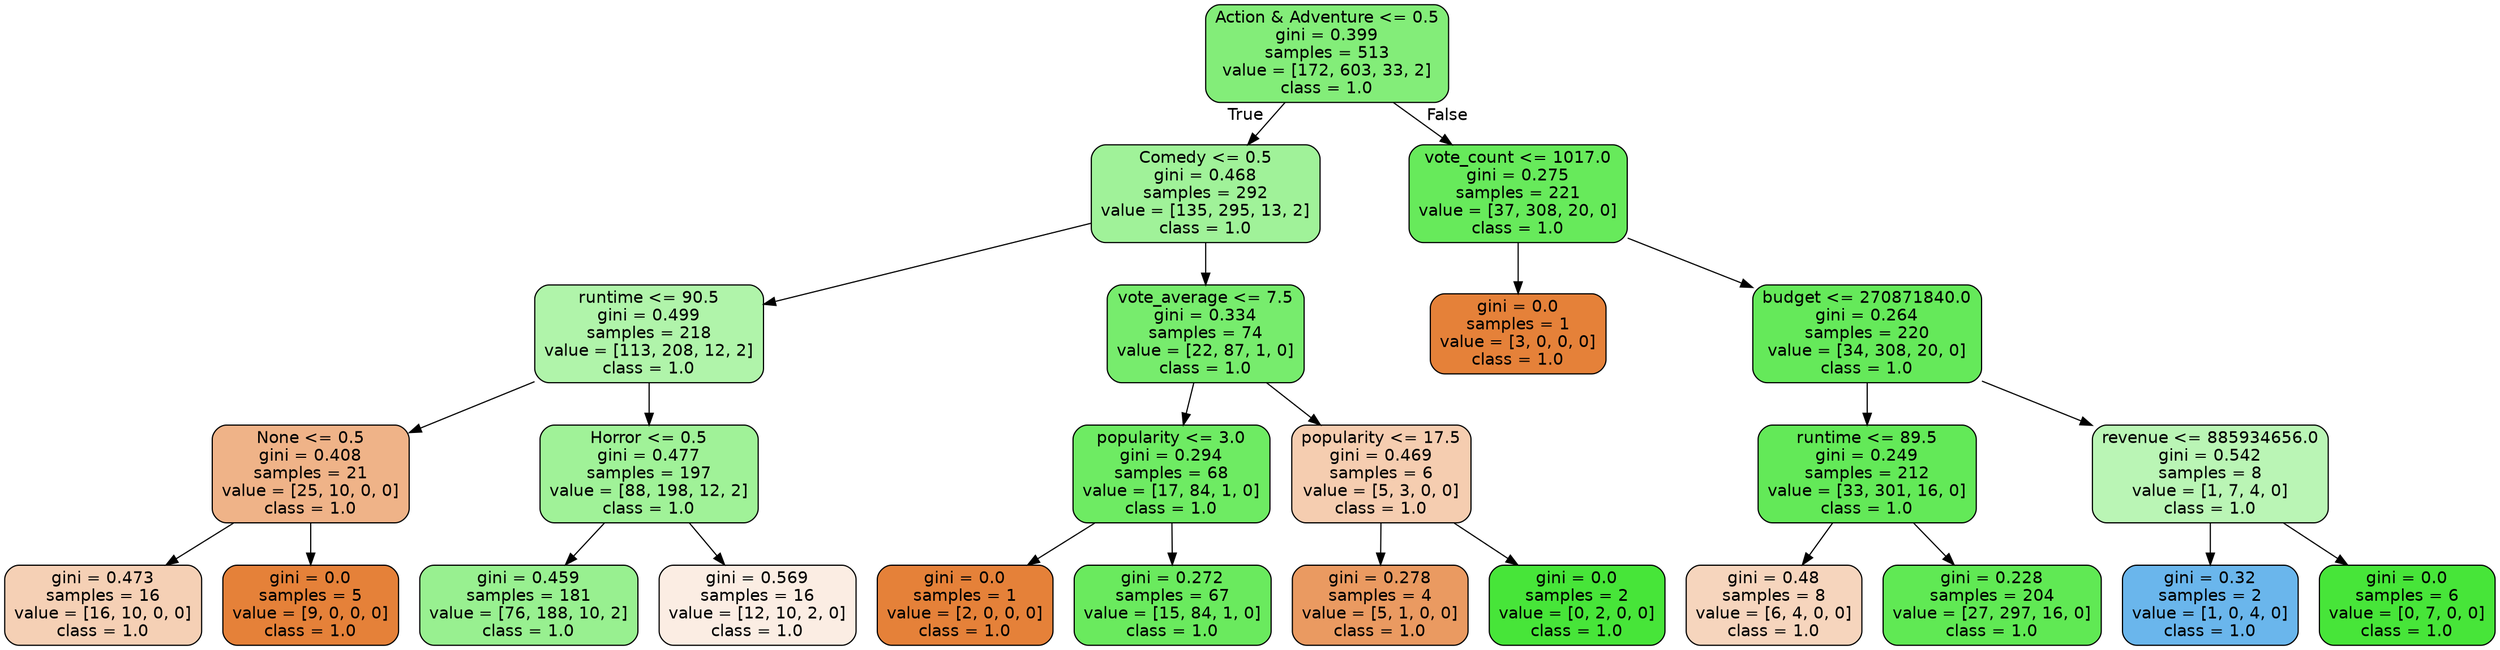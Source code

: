 digraph Tree {
node [shape=box, style="filled, rounded", color="black", fontname=helvetica] ;
edge [fontname=helvetica] ;
0 [label="Action & Adventure <= 0.5\ngini = 0.399\nsamples = 513\nvalue = [172, 603, 33, 2]\nclass = 1.0", fillcolor="#83ed79"] ;
1 [label="Comedy <= 0.5\ngini = 0.468\nsamples = 292\nvalue = [135, 295, 13, 2]\nclass = 1.0", fillcolor="#a0f299"] ;
0 -> 1 [labeldistance=2.5, labelangle=45, headlabel="True"] ;
2 [label="runtime <= 90.5\ngini = 0.499\nsamples = 218\nvalue = [113, 208, 12, 2]\nclass = 1.0", fillcolor="#b0f4aa"] ;
1 -> 2 ;
3 [label="None <= 0.5\ngini = 0.408\nsamples = 21\nvalue = [25, 10, 0, 0]\nclass = 1.0", fillcolor="#efb388"] ;
2 -> 3 ;
4 [label="gini = 0.473\nsamples = 16\nvalue = [16, 10, 0, 0]\nclass = 1.0", fillcolor="#f5d0b5"] ;
3 -> 4 ;
5 [label="gini = 0.0\nsamples = 5\nvalue = [9, 0, 0, 0]\nclass = 1.0", fillcolor="#e58139"] ;
3 -> 5 ;
6 [label="Horror <= 0.5\ngini = 0.477\nsamples = 197\nvalue = [88, 198, 12, 2]\nclass = 1.0", fillcolor="#a0f298"] ;
2 -> 6 ;
7 [label="gini = 0.459\nsamples = 181\nvalue = [76, 188, 10, 2]\nclass = 1.0", fillcolor="#98f090"] ;
6 -> 7 ;
8 [label="gini = 0.569\nsamples = 16\nvalue = [12, 10, 2, 0]\nclass = 1.0", fillcolor="#fbede3"] ;
6 -> 8 ;
9 [label="vote_average <= 7.5\ngini = 0.334\nsamples = 74\nvalue = [22, 87, 1, 0]\nclass = 1.0", fillcolor="#77ec6d"] ;
1 -> 9 ;
10 [label="popularity <= 3.0\ngini = 0.294\nsamples = 68\nvalue = [17, 84, 1, 0]\nclass = 1.0", fillcolor="#6eeb63"] ;
9 -> 10 ;
11 [label="gini = 0.0\nsamples = 1\nvalue = [2, 0, 0, 0]\nclass = 1.0", fillcolor="#e58139"] ;
10 -> 11 ;
12 [label="gini = 0.272\nsamples = 67\nvalue = [15, 84, 1, 0]\nclass = 1.0", fillcolor="#6aea5e"] ;
10 -> 12 ;
13 [label="popularity <= 17.5\ngini = 0.469\nsamples = 6\nvalue = [5, 3, 0, 0]\nclass = 1.0", fillcolor="#f5cdb0"] ;
9 -> 13 ;
14 [label="gini = 0.278\nsamples = 4\nvalue = [5, 1, 0, 0]\nclass = 1.0", fillcolor="#ea9a61"] ;
13 -> 14 ;
15 [label="gini = 0.0\nsamples = 2\nvalue = [0, 2, 0, 0]\nclass = 1.0", fillcolor="#47e539"] ;
13 -> 15 ;
16 [label="vote_count <= 1017.0\ngini = 0.275\nsamples = 221\nvalue = [37, 308, 20, 0]\nclass = 1.0", fillcolor="#67ea5b"] ;
0 -> 16 [labeldistance=2.5, labelangle=-45, headlabel="False"] ;
17 [label="gini = 0.0\nsamples = 1\nvalue = [3, 0, 0, 0]\nclass = 1.0", fillcolor="#e58139"] ;
16 -> 17 ;
18 [label="budget <= 270871840.0\ngini = 0.264\nsamples = 220\nvalue = [34, 308, 20, 0]\nclass = 1.0", fillcolor="#65e95a"] ;
16 -> 18 ;
19 [label="runtime <= 89.5\ngini = 0.249\nsamples = 212\nvalue = [33, 301, 16, 0]\nclass = 1.0", fillcolor="#63e958"] ;
18 -> 19 ;
20 [label="gini = 0.48\nsamples = 8\nvalue = [6, 4, 0, 0]\nclass = 1.0", fillcolor="#f6d5bd"] ;
19 -> 20 ;
21 [label="gini = 0.228\nsamples = 204\nvalue = [27, 297, 16, 0]\nclass = 1.0", fillcolor="#60e954"] ;
19 -> 21 ;
22 [label="revenue <= 885934656.0\ngini = 0.542\nsamples = 8\nvalue = [1, 7, 4, 0]\nclass = 1.0", fillcolor="#baf5b5"] ;
18 -> 22 ;
23 [label="gini = 0.32\nsamples = 2\nvalue = [1, 0, 4, 0]\nclass = 1.0", fillcolor="#6ab6ec"] ;
22 -> 23 ;
24 [label="gini = 0.0\nsamples = 6\nvalue = [0, 7, 0, 0]\nclass = 1.0", fillcolor="#47e539"] ;
22 -> 24 ;
}